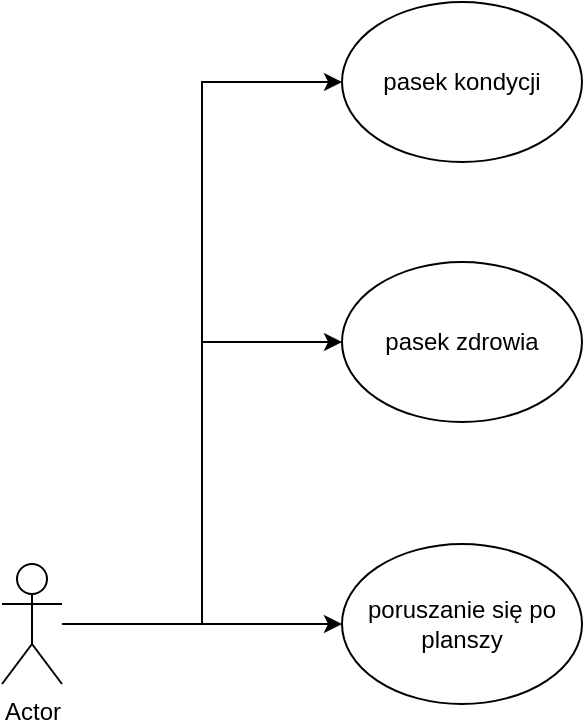 <mxfile version="12.4.2" type="github" pages="1">
  <diagram name="Page-1" id="e7e014a7-5840-1c2e-5031-d8a46d1fe8dd">
    <mxGraphModel dx="1422" dy="794" grid="1" gridSize="10" guides="1" tooltips="1" connect="1" arrows="1" fold="1" page="1" pageScale="1" pageWidth="1169" pageHeight="826" background="#ffffff" math="0" shadow="0">
      <root>
        <mxCell id="0"/>
        <mxCell id="1" parent="0"/>
        <mxCell id="Lym0A1ep3J3aAwB5jnxL-50" style="edgeStyle=orthogonalEdgeStyle;rounded=0;orthogonalLoop=1;jettySize=auto;html=1;entryX=0;entryY=0.5;entryDx=0;entryDy=0;" edge="1" parent="1" source="Lym0A1ep3J3aAwB5jnxL-41" target="Lym0A1ep3J3aAwB5jnxL-49">
          <mxGeometry relative="1" as="geometry"/>
        </mxCell>
        <mxCell id="Lym0A1ep3J3aAwB5jnxL-51" style="edgeStyle=orthogonalEdgeStyle;rounded=0;orthogonalLoop=1;jettySize=auto;html=1;entryX=0;entryY=0.5;entryDx=0;entryDy=0;" edge="1" parent="1" source="Lym0A1ep3J3aAwB5jnxL-41" target="Lym0A1ep3J3aAwB5jnxL-48">
          <mxGeometry relative="1" as="geometry"/>
        </mxCell>
        <mxCell id="Lym0A1ep3J3aAwB5jnxL-52" style="edgeStyle=orthogonalEdgeStyle;rounded=0;orthogonalLoop=1;jettySize=auto;html=1;entryX=0;entryY=0.5;entryDx=0;entryDy=0;" edge="1" parent="1" source="Lym0A1ep3J3aAwB5jnxL-41" target="Lym0A1ep3J3aAwB5jnxL-47">
          <mxGeometry relative="1" as="geometry"/>
        </mxCell>
        <mxCell id="Lym0A1ep3J3aAwB5jnxL-41" value="Actor" style="shape=umlActor;verticalLabelPosition=bottom;labelBackgroundColor=#ffffff;verticalAlign=top;html=1;outlineConnect=0;" vertex="1" parent="1">
          <mxGeometry x="180" y="361" width="30" height="60" as="geometry"/>
        </mxCell>
        <mxCell id="Lym0A1ep3J3aAwB5jnxL-47" value="pasek kondycji" style="ellipse;whiteSpace=wrap;html=1;" vertex="1" parent="1">
          <mxGeometry x="350" y="80" width="120" height="80" as="geometry"/>
        </mxCell>
        <mxCell id="Lym0A1ep3J3aAwB5jnxL-48" value="pasek zdrowia" style="ellipse;whiteSpace=wrap;html=1;" vertex="1" parent="1">
          <mxGeometry x="350" y="210" width="120" height="80" as="geometry"/>
        </mxCell>
        <mxCell id="Lym0A1ep3J3aAwB5jnxL-49" value="poruszanie się po planszy" style="ellipse;whiteSpace=wrap;html=1;" vertex="1" parent="1">
          <mxGeometry x="350" y="351" width="120" height="80" as="geometry"/>
        </mxCell>
      </root>
    </mxGraphModel>
  </diagram>
</mxfile>
